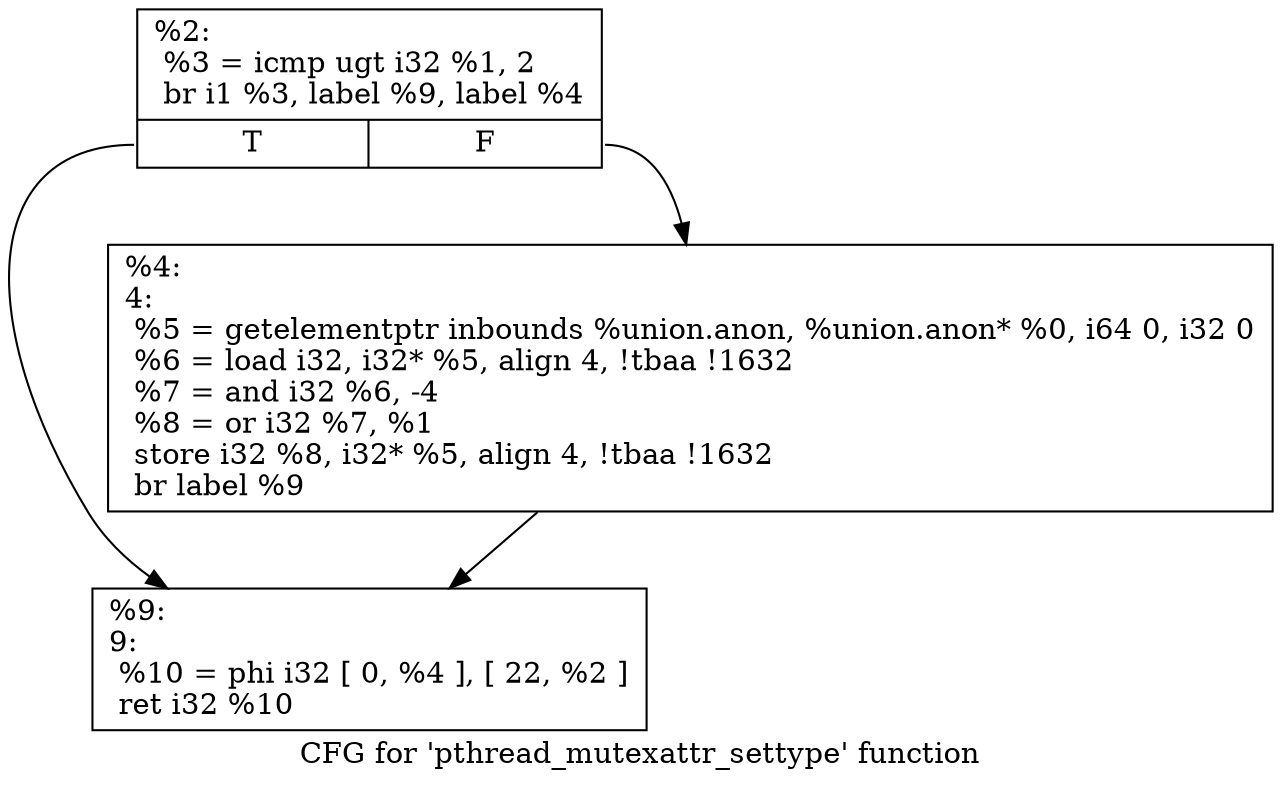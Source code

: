 digraph "CFG for 'pthread_mutexattr_settype' function" {
	label="CFG for 'pthread_mutexattr_settype' function";

	Node0x1f51d30 [shape=record,label="{%2:\l  %3 = icmp ugt i32 %1, 2\l  br i1 %3, label %9, label %4\l|{<s0>T|<s1>F}}"];
	Node0x1f51d30:s0 -> Node0x1f52540;
	Node0x1f51d30:s1 -> Node0x1f524f0;
	Node0x1f524f0 [shape=record,label="{%4:\l4:                                                \l  %5 = getelementptr inbounds %union.anon, %union.anon* %0, i64 0, i32 0\l  %6 = load i32, i32* %5, align 4, !tbaa !1632\l  %7 = and i32 %6, -4\l  %8 = or i32 %7, %1\l  store i32 %8, i32* %5, align 4, !tbaa !1632\l  br label %9\l}"];
	Node0x1f524f0 -> Node0x1f52540;
	Node0x1f52540 [shape=record,label="{%9:\l9:                                                \l  %10 = phi i32 [ 0, %4 ], [ 22, %2 ]\l  ret i32 %10\l}"];
}
